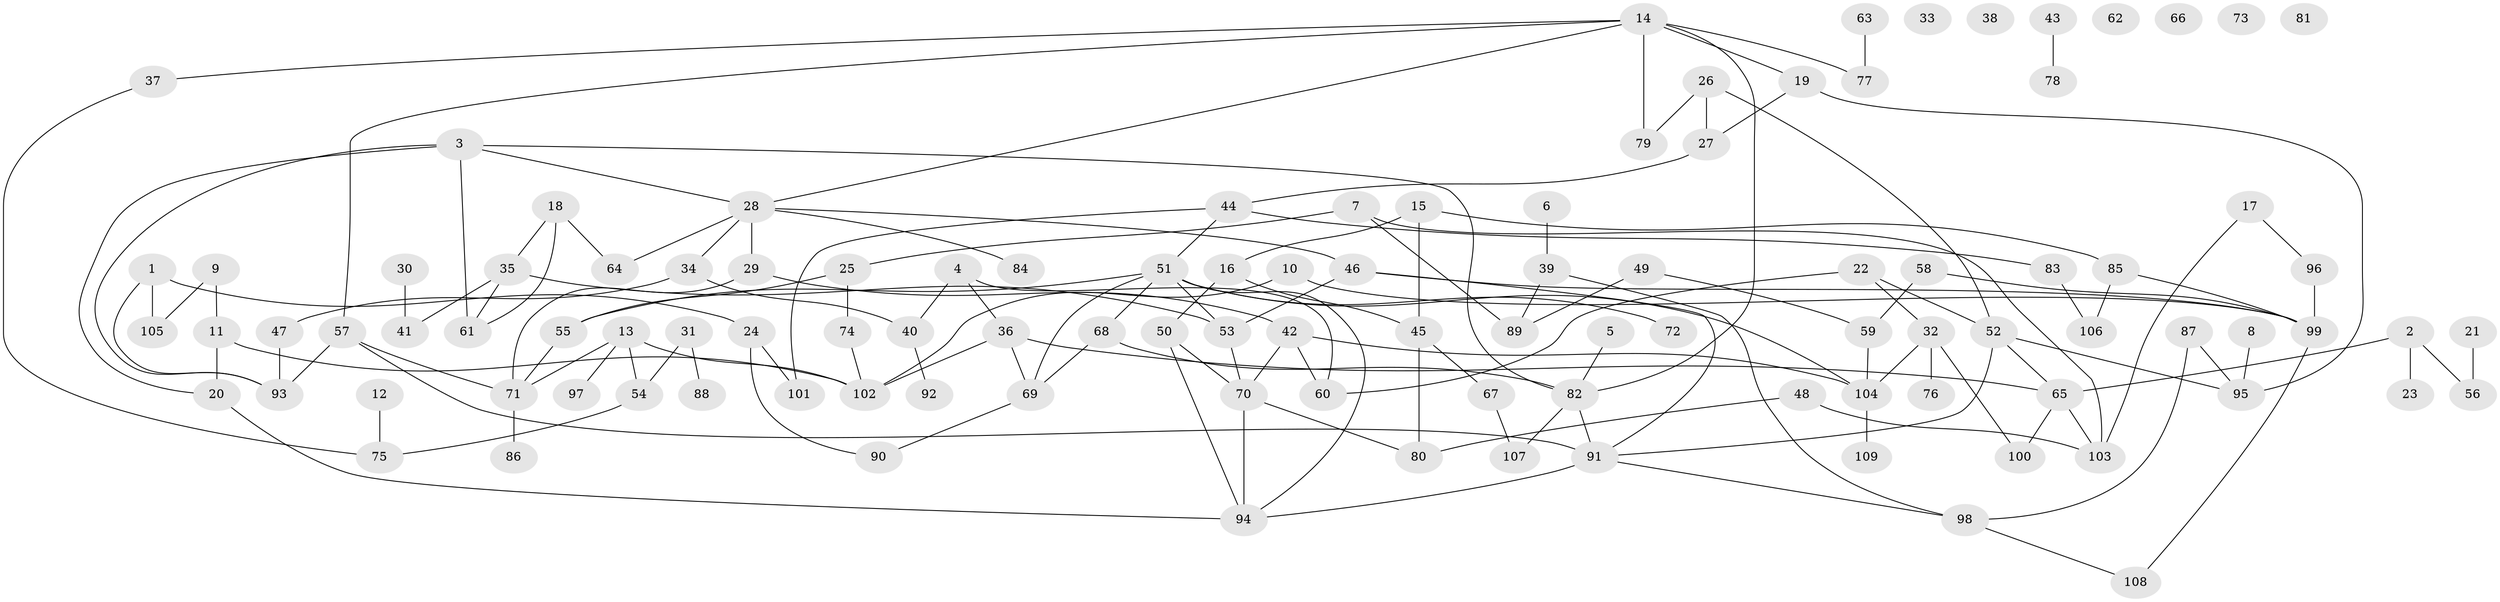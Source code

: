 // coarse degree distribution, {3: 0.12307692307692308, 2: 0.2923076923076923, 10: 0.015384615384615385, 4: 0.15384615384615385, 5: 0.06153846153846154, 1: 0.16923076923076924, 6: 0.015384615384615385, 7: 0.015384615384615385, 11: 0.046153846153846156, 0: 0.09230769230769231, 9: 0.015384615384615385}
// Generated by graph-tools (version 1.1) at 2025/16/03/04/25 18:16:34]
// undirected, 109 vertices, 150 edges
graph export_dot {
graph [start="1"]
  node [color=gray90,style=filled];
  1;
  2;
  3;
  4;
  5;
  6;
  7;
  8;
  9;
  10;
  11;
  12;
  13;
  14;
  15;
  16;
  17;
  18;
  19;
  20;
  21;
  22;
  23;
  24;
  25;
  26;
  27;
  28;
  29;
  30;
  31;
  32;
  33;
  34;
  35;
  36;
  37;
  38;
  39;
  40;
  41;
  42;
  43;
  44;
  45;
  46;
  47;
  48;
  49;
  50;
  51;
  52;
  53;
  54;
  55;
  56;
  57;
  58;
  59;
  60;
  61;
  62;
  63;
  64;
  65;
  66;
  67;
  68;
  69;
  70;
  71;
  72;
  73;
  74;
  75;
  76;
  77;
  78;
  79;
  80;
  81;
  82;
  83;
  84;
  85;
  86;
  87;
  88;
  89;
  90;
  91;
  92;
  93;
  94;
  95;
  96;
  97;
  98;
  99;
  100;
  101;
  102;
  103;
  104;
  105;
  106;
  107;
  108;
  109;
  1 -- 24;
  1 -- 93;
  1 -- 105;
  2 -- 23;
  2 -- 56;
  2 -- 65;
  3 -- 20;
  3 -- 28;
  3 -- 61;
  3 -- 82;
  3 -- 93;
  4 -- 36;
  4 -- 40;
  4 -- 60;
  5 -- 82;
  6 -- 39;
  7 -- 25;
  7 -- 89;
  7 -- 103;
  8 -- 95;
  9 -- 11;
  9 -- 105;
  10 -- 99;
  10 -- 102;
  11 -- 20;
  11 -- 102;
  12 -- 75;
  13 -- 54;
  13 -- 71;
  13 -- 97;
  13 -- 102;
  14 -- 19;
  14 -- 28;
  14 -- 37;
  14 -- 57;
  14 -- 77;
  14 -- 79;
  14 -- 82;
  15 -- 16;
  15 -- 45;
  15 -- 85;
  16 -- 45;
  16 -- 50;
  17 -- 96;
  17 -- 103;
  18 -- 35;
  18 -- 61;
  18 -- 64;
  19 -- 27;
  19 -- 95;
  20 -- 94;
  21 -- 56;
  22 -- 32;
  22 -- 52;
  22 -- 60;
  24 -- 90;
  24 -- 101;
  25 -- 55;
  25 -- 74;
  26 -- 27;
  26 -- 52;
  26 -- 79;
  27 -- 44;
  28 -- 29;
  28 -- 34;
  28 -- 46;
  28 -- 64;
  28 -- 84;
  29 -- 42;
  29 -- 71;
  30 -- 41;
  31 -- 54;
  31 -- 88;
  32 -- 76;
  32 -- 100;
  32 -- 104;
  34 -- 40;
  34 -- 47;
  35 -- 41;
  35 -- 53;
  35 -- 61;
  36 -- 65;
  36 -- 69;
  36 -- 102;
  37 -- 75;
  39 -- 89;
  39 -- 98;
  40 -- 92;
  42 -- 60;
  42 -- 70;
  42 -- 104;
  43 -- 78;
  44 -- 51;
  44 -- 83;
  44 -- 101;
  45 -- 67;
  45 -- 80;
  46 -- 53;
  46 -- 91;
  46 -- 99;
  47 -- 93;
  48 -- 80;
  48 -- 103;
  49 -- 59;
  49 -- 89;
  50 -- 70;
  50 -- 94;
  51 -- 53;
  51 -- 55;
  51 -- 68;
  51 -- 69;
  51 -- 72;
  51 -- 94;
  51 -- 104;
  52 -- 65;
  52 -- 91;
  52 -- 95;
  53 -- 70;
  54 -- 75;
  55 -- 71;
  57 -- 71;
  57 -- 91;
  57 -- 93;
  58 -- 59;
  58 -- 99;
  59 -- 104;
  63 -- 77;
  65 -- 100;
  65 -- 103;
  67 -- 107;
  68 -- 69;
  68 -- 82;
  69 -- 90;
  70 -- 80;
  70 -- 94;
  71 -- 86;
  74 -- 102;
  82 -- 91;
  82 -- 107;
  83 -- 106;
  85 -- 99;
  85 -- 106;
  87 -- 95;
  87 -- 98;
  91 -- 94;
  91 -- 98;
  96 -- 99;
  98 -- 108;
  99 -- 108;
  104 -- 109;
}
